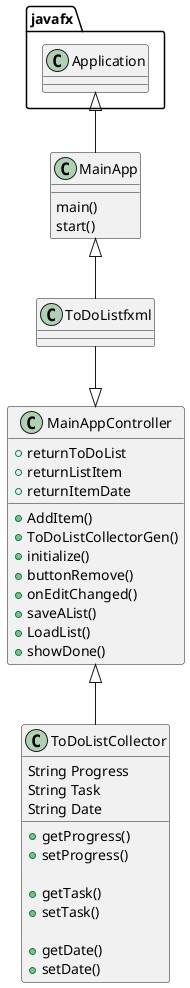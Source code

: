 @startuml

class MainApp{
    main()
    start()
}

class ToDoListCollector{
    String Progress
    String Task
    String Date

    +getProgress()
    +setProgress()

    +getTask()
    +setTask()

    +getDate()
    +setDate()

}
class MainAppController{
    +returnToDoList
    +returnListItem
    +returnItemDate

    +AddItem()
    +ToDoListCollectorGen()
    +initialize()
    +buttonRemove()
    +onEditChanged()
    +saveAList()
    +LoadList()
    +showDone()

}

javafx.Application <|-- MainApp

MainApp <|-- ToDoListfxml
ToDoListfxml --|> MainAppController

MainAppController <|-- ToDoListCollector



@enduml